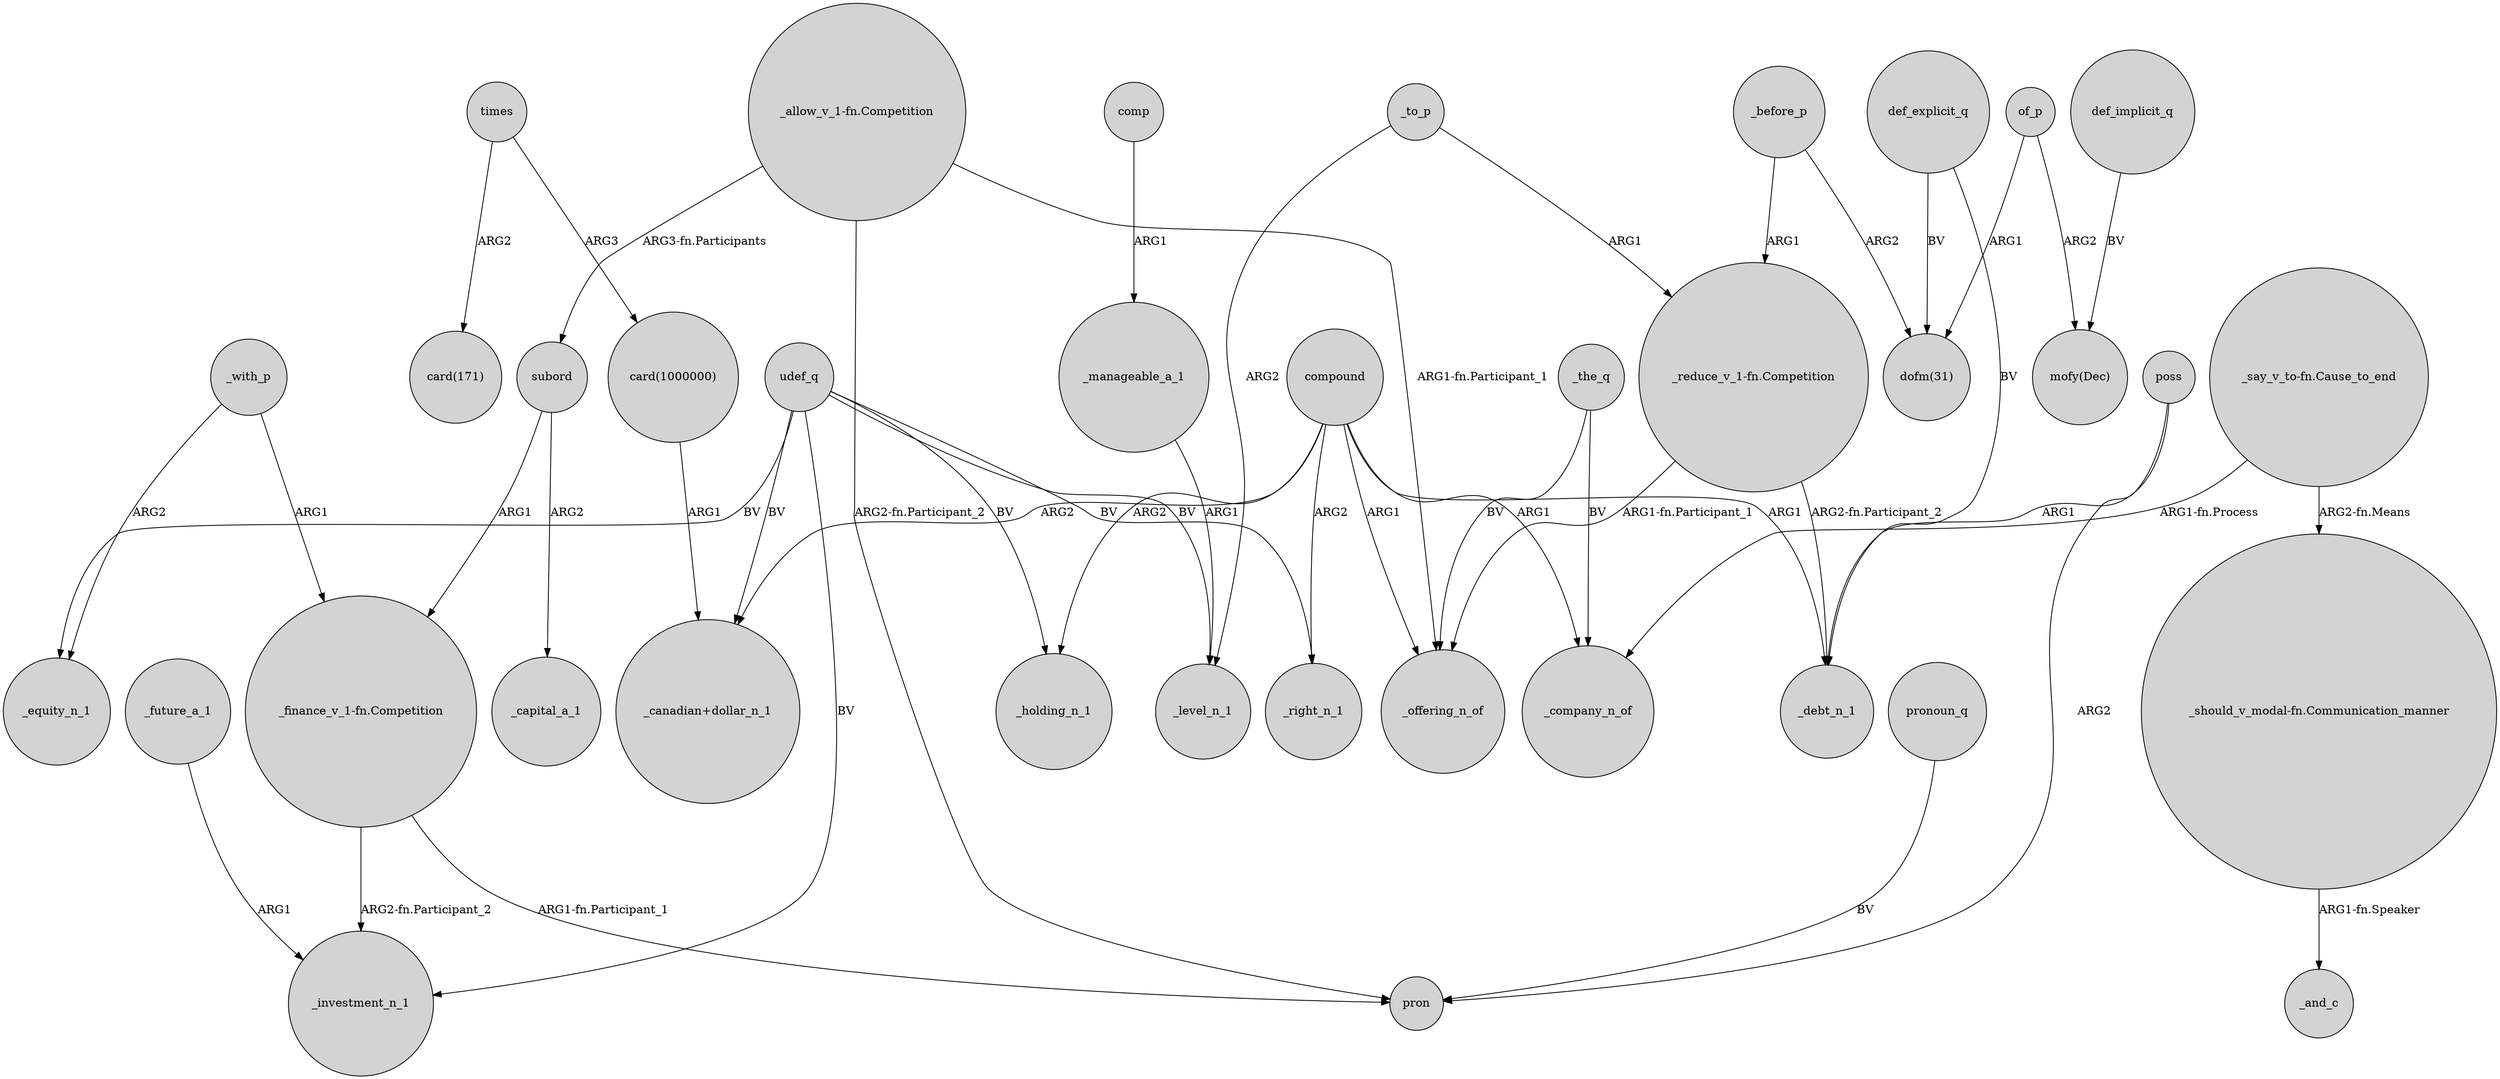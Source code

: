 digraph {
	node [shape=circle style=filled]
	_with_p -> _equity_n_1 [label=ARG2]
	"card(1000000)" -> "_canadian+dollar_n_1" [label=ARG1]
	"_allow_v_1-fn.Competition" -> _offering_n_of [label="ARG1-fn.Participant_1"]
	"_finance_v_1-fn.Competition" -> _investment_n_1 [label="ARG2-fn.Participant_2"]
	udef_q -> _holding_n_1 [label=BV]
	"_reduce_v_1-fn.Competition" -> _offering_n_of [label="ARG1-fn.Participant_1"]
	poss -> _debt_n_1 [label=ARG1]
	_future_a_1 -> _investment_n_1 [label=ARG1]
	compound -> _offering_n_of [label=ARG1]
	udef_q -> _equity_n_1 [label=BV]
	times -> "card(1000000)" [label=ARG3]
	def_explicit_q -> _debt_n_1 [label=BV]
	compound -> "_canadian+dollar_n_1" [label=ARG2]
	subord -> "_finance_v_1-fn.Competition" [label=ARG1]
	compound -> _company_n_of [label=ARG1]
	udef_q -> _right_n_1 [label=BV]
	of_p -> "dofm(31)" [label=ARG1]
	"_say_v_to-fn.Cause_to_end" -> "_should_v_modal-fn.Communication_manner" [label="ARG2-fn.Means"]
	compound -> _right_n_1 [label=ARG2]
	udef_q -> "_canadian+dollar_n_1" [label=BV]
	pronoun_q -> pron [label=BV]
	poss -> pron [label=ARG2]
	"_finance_v_1-fn.Competition" -> pron [label="ARG1-fn.Participant_1"]
	times -> "card(171)" [label=ARG2]
	compound -> _holding_n_1 [label=ARG2]
	udef_q -> _level_n_1 [label=BV]
	_the_q -> _offering_n_of [label=BV]
	"_reduce_v_1-fn.Competition" -> _debt_n_1 [label="ARG2-fn.Participant_2"]
	_to_p -> "_reduce_v_1-fn.Competition" [label=ARG1]
	_manageable_a_1 -> _level_n_1 [label=ARG1]
	udef_q -> _investment_n_1 [label=BV]
	def_explicit_q -> "dofm(31)" [label=BV]
	_with_p -> "_finance_v_1-fn.Competition" [label=ARG1]
	"_allow_v_1-fn.Competition" -> pron [label="ARG2-fn.Participant_2"]
	_to_p -> _level_n_1 [label=ARG2]
	comp -> _manageable_a_1 [label=ARG1]
	_before_p -> "dofm(31)" [label=ARG2]
	of_p -> "mofy(Dec)" [label=ARG2]
	"_say_v_to-fn.Cause_to_end" -> _company_n_of [label="ARG1-fn.Process"]
	"_allow_v_1-fn.Competition" -> subord [label="ARG3-fn.Participants"]
	_before_p -> "_reduce_v_1-fn.Competition" [label=ARG1]
	compound -> _debt_n_1 [label=ARG1]
	"_should_v_modal-fn.Communication_manner" -> _and_c [label="ARG1-fn.Speaker"]
	_the_q -> _company_n_of [label=BV]
	subord -> _capital_a_1 [label=ARG2]
	def_implicit_q -> "mofy(Dec)" [label=BV]
}
